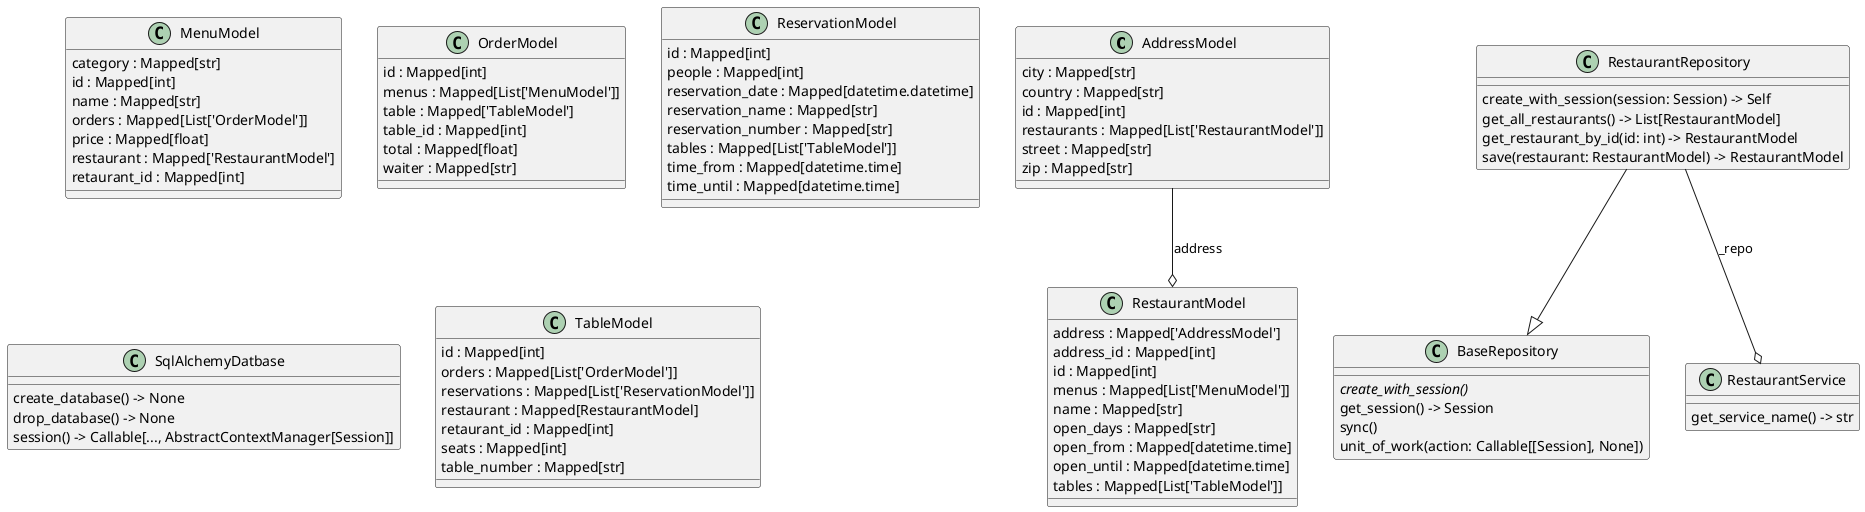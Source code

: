 @startuml classes_restaurant_app
set namespaceSeparator none
class "AddressModel" as restaurant_app.store.models.AddressModel {
  city : Mapped[str]
  country : Mapped[str]
  id : Mapped[int]
  restaurants : Mapped[List['RestaurantModel']]
  street : Mapped[str]
  zip : Mapped[str]
}
class "BaseRepository" as restaurant_app.store.base_repository.BaseRepository {
  {abstract}create_with_session()
  get_session() -> Session
  sync()
  unit_of_work(action: Callable[[Session], None])
}
class "MenuModel" as restaurant_app.store.models.MenuModel {
  category : Mapped[str]
  id : Mapped[int]
  name : Mapped[str]
  orders : Mapped[List['OrderModel']]
  price : Mapped[float]
  restaurant : Mapped['RestaurantModel']
  retaurant_id : Mapped[int]
}
class "OrderModel" as restaurant_app.store.models.OrderModel {
  id : Mapped[int]
  menus : Mapped[List['MenuModel']]
  table : Mapped['TableModel']
  table_id : Mapped[int]
  total : Mapped[float]
  waiter : Mapped[str]
}
class "ReservationModel" as restaurant_app.store.models.ReservationModel {
  id : Mapped[int]
  people : Mapped[int]
  reservation_date : Mapped[datetime.datetime]
  reservation_name : Mapped[str]
  reservation_number : Mapped[str]
  tables : Mapped[List['TableModel']]
  time_from : Mapped[datetime.time]
  time_until : Mapped[datetime.time]
}
class "RestaurantModel" as restaurant_app.store.models.RestaurantModel {
  address : Mapped['AddressModel']
  address_id : Mapped[int]
  id : Mapped[int]
  menus : Mapped[List['MenuModel']]
  name : Mapped[str]
  open_days : Mapped[str]
  open_from : Mapped[datetime.time]
  open_until : Mapped[datetime.time]
  tables : Mapped[List['TableModel']]
}
class "RestaurantRepository" as restaurant_app.store.restaurant_repository.RestaurantRepository {
  create_with_session(session: Session) -> Self
  get_all_restaurants() -> List[RestaurantModel]
  get_restaurant_by_id(id: int) -> RestaurantModel
  save(restaurant: RestaurantModel) -> RestaurantModel
}
class "RestaurantService" as restaurant_app.restaurant.services.restaurant.RestaurantService {
  get_service_name() -> str
}
class "SqlAlchemyDatbase" as restaurant_app.store.database.SqlAlchemyDatbase {
  create_database() -> None
  drop_database() -> None
  session() -> Callable[..., AbstractContextManager[Session]]
}
class "TableModel" as restaurant_app.store.models.TableModel {
  id : Mapped[int]
  orders : Mapped[List['OrderModel']]
  reservations : Mapped[List['ReservationModel']]
  restaurant : Mapped[RestaurantModel]
  retaurant_id : Mapped[int]
  seats : Mapped[int]
  table_number : Mapped[str]
}
restaurant_app.store.restaurant_repository.RestaurantRepository --|> restaurant_app.store.base_repository.BaseRepository
restaurant_app.store.models.AddressModel --o restaurant_app.store.models.RestaurantModel : address
restaurant_app.store.restaurant_repository.RestaurantRepository --o restaurant_app.restaurant.services.restaurant.RestaurantService : _repo
@enduml
